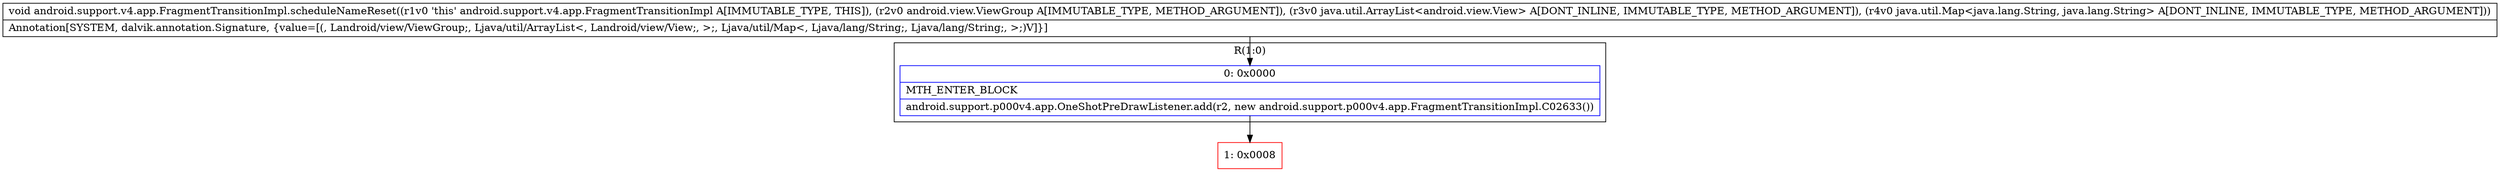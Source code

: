 digraph "CFG forandroid.support.v4.app.FragmentTransitionImpl.scheduleNameReset(Landroid\/view\/ViewGroup;Ljava\/util\/ArrayList;Ljava\/util\/Map;)V" {
subgraph cluster_Region_2036842604 {
label = "R(1:0)";
node [shape=record,color=blue];
Node_0 [shape=record,label="{0\:\ 0x0000|MTH_ENTER_BLOCK\l|android.support.p000v4.app.OneShotPreDrawListener.add(r2, new android.support.p000v4.app.FragmentTransitionImpl.C02633())\l}"];
}
Node_1 [shape=record,color=red,label="{1\:\ 0x0008}"];
MethodNode[shape=record,label="{void android.support.v4.app.FragmentTransitionImpl.scheduleNameReset((r1v0 'this' android.support.v4.app.FragmentTransitionImpl A[IMMUTABLE_TYPE, THIS]), (r2v0 android.view.ViewGroup A[IMMUTABLE_TYPE, METHOD_ARGUMENT]), (r3v0 java.util.ArrayList\<android.view.View\> A[DONT_INLINE, IMMUTABLE_TYPE, METHOD_ARGUMENT]), (r4v0 java.util.Map\<java.lang.String, java.lang.String\> A[DONT_INLINE, IMMUTABLE_TYPE, METHOD_ARGUMENT]))  | Annotation[SYSTEM, dalvik.annotation.Signature, \{value=[(, Landroid\/view\/ViewGroup;, Ljava\/util\/ArrayList\<, Landroid\/view\/View;, \>;, Ljava\/util\/Map\<, Ljava\/lang\/String;, Ljava\/lang\/String;, \>;)V]\}]\l}"];
MethodNode -> Node_0;
Node_0 -> Node_1;
}

